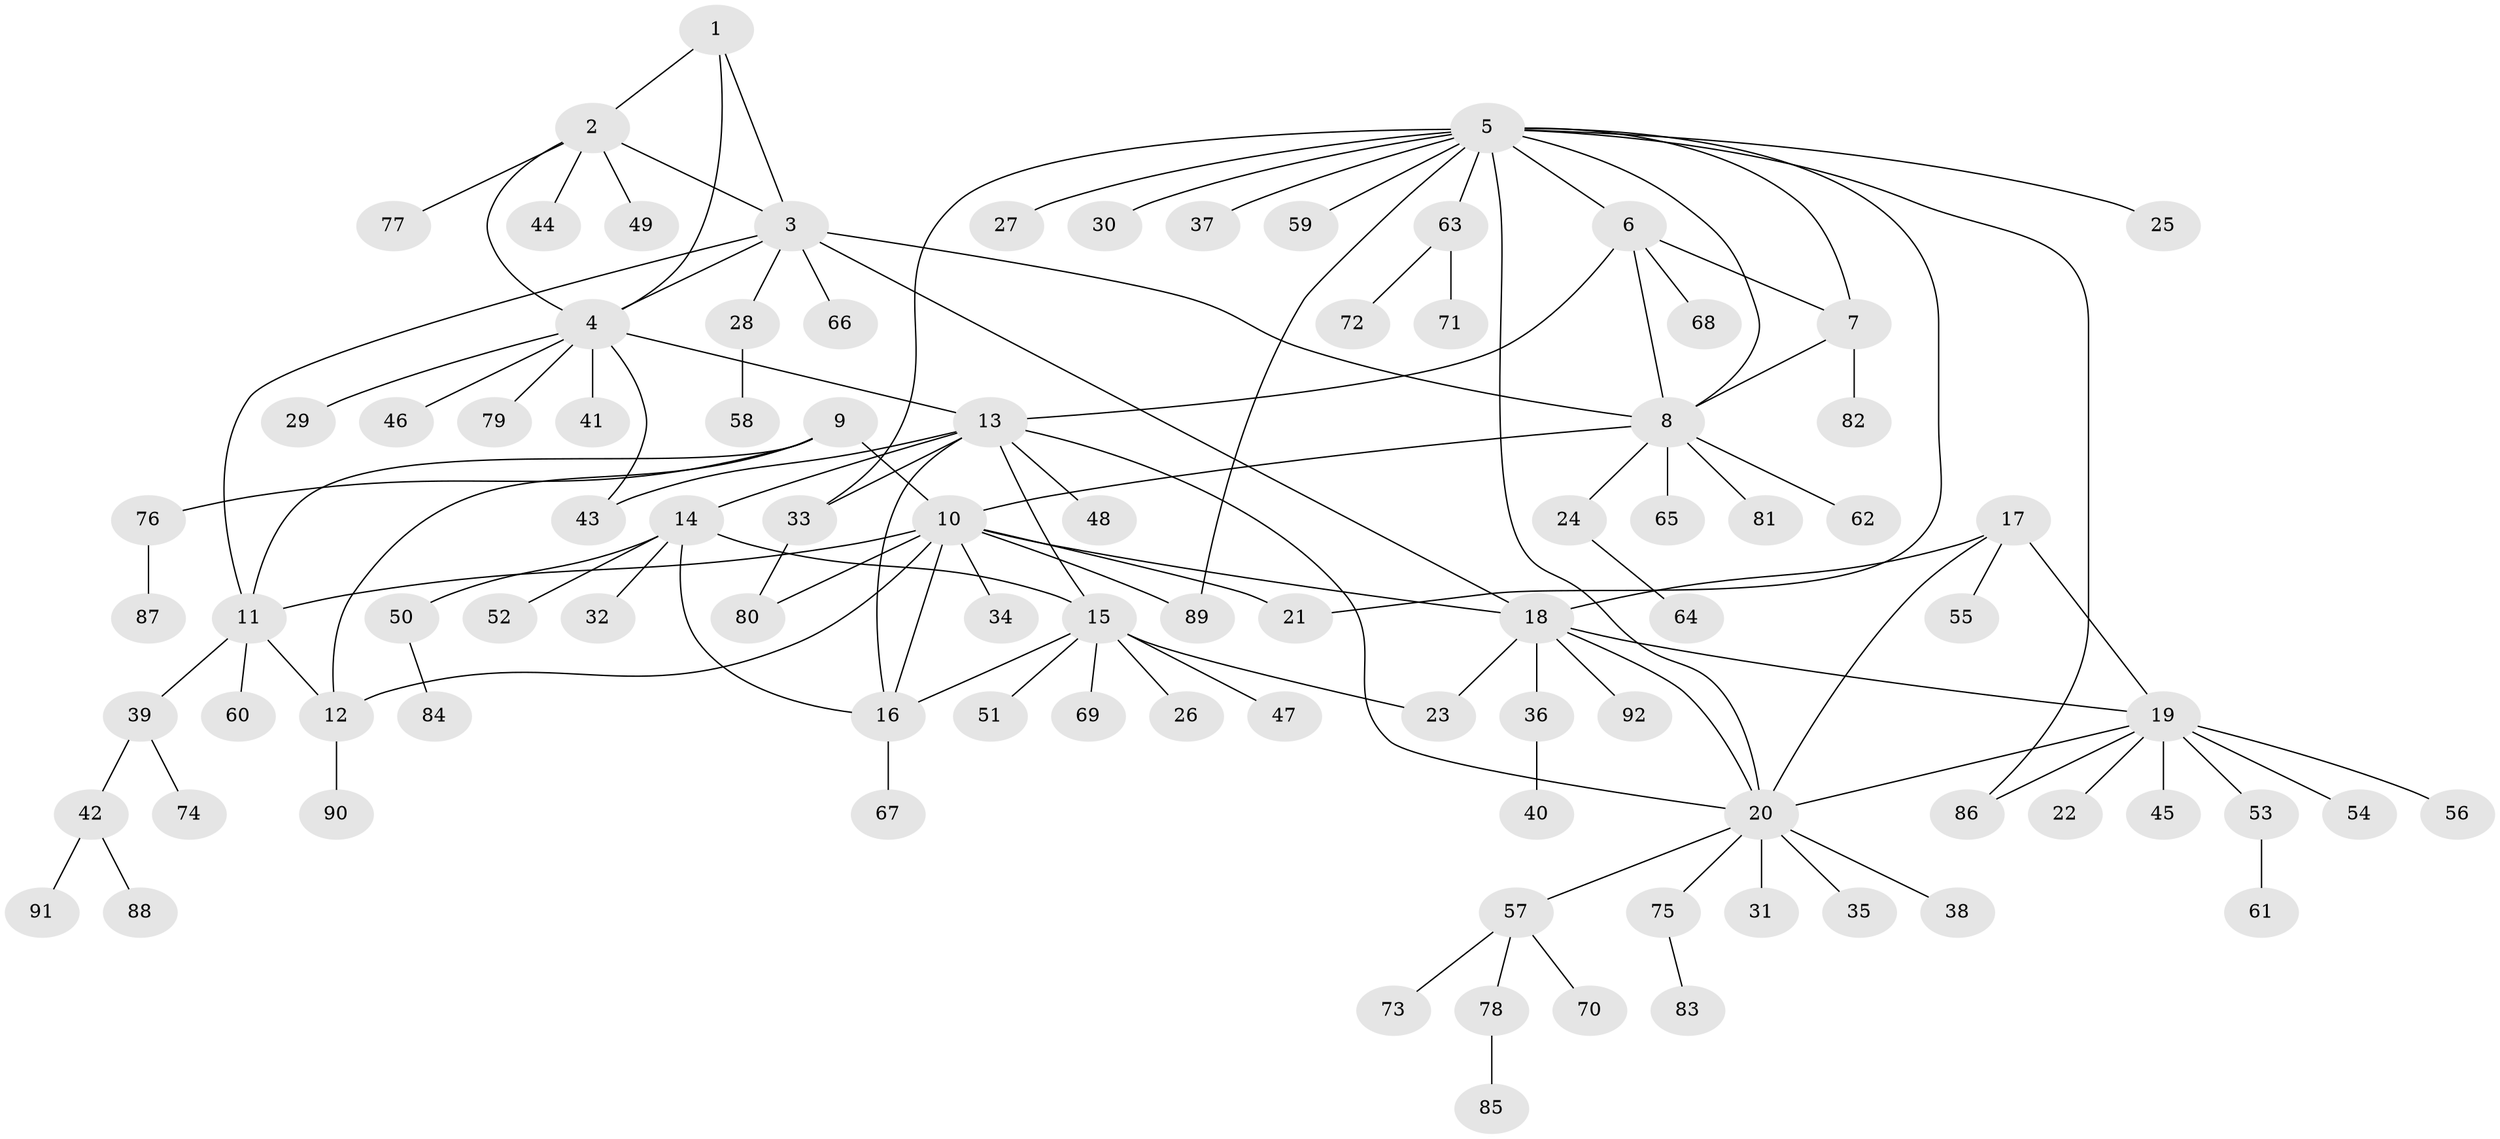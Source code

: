 // Generated by graph-tools (version 1.1) at 2025/15/03/09/25 04:15:50]
// undirected, 92 vertices, 119 edges
graph export_dot {
graph [start="1"]
  node [color=gray90,style=filled];
  1;
  2;
  3;
  4;
  5;
  6;
  7;
  8;
  9;
  10;
  11;
  12;
  13;
  14;
  15;
  16;
  17;
  18;
  19;
  20;
  21;
  22;
  23;
  24;
  25;
  26;
  27;
  28;
  29;
  30;
  31;
  32;
  33;
  34;
  35;
  36;
  37;
  38;
  39;
  40;
  41;
  42;
  43;
  44;
  45;
  46;
  47;
  48;
  49;
  50;
  51;
  52;
  53;
  54;
  55;
  56;
  57;
  58;
  59;
  60;
  61;
  62;
  63;
  64;
  65;
  66;
  67;
  68;
  69;
  70;
  71;
  72;
  73;
  74;
  75;
  76;
  77;
  78;
  79;
  80;
  81;
  82;
  83;
  84;
  85;
  86;
  87;
  88;
  89;
  90;
  91;
  92;
  1 -- 2;
  1 -- 3;
  1 -- 4;
  2 -- 3;
  2 -- 4;
  2 -- 44;
  2 -- 49;
  2 -- 77;
  3 -- 4;
  3 -- 8;
  3 -- 11;
  3 -- 18;
  3 -- 28;
  3 -- 66;
  4 -- 13;
  4 -- 29;
  4 -- 41;
  4 -- 43;
  4 -- 46;
  4 -- 79;
  5 -- 6;
  5 -- 7;
  5 -- 8;
  5 -- 20;
  5 -- 21;
  5 -- 25;
  5 -- 27;
  5 -- 30;
  5 -- 33;
  5 -- 37;
  5 -- 59;
  5 -- 63;
  5 -- 86;
  5 -- 89;
  6 -- 7;
  6 -- 8;
  6 -- 13;
  6 -- 68;
  7 -- 8;
  7 -- 82;
  8 -- 10;
  8 -- 24;
  8 -- 62;
  8 -- 65;
  8 -- 81;
  9 -- 10;
  9 -- 11;
  9 -- 12;
  9 -- 76;
  10 -- 11;
  10 -- 12;
  10 -- 16;
  10 -- 18;
  10 -- 21;
  10 -- 34;
  10 -- 80;
  10 -- 89;
  11 -- 12;
  11 -- 39;
  11 -- 60;
  12 -- 90;
  13 -- 14;
  13 -- 15;
  13 -- 16;
  13 -- 20;
  13 -- 33;
  13 -- 43;
  13 -- 48;
  14 -- 15;
  14 -- 16;
  14 -- 32;
  14 -- 50;
  14 -- 52;
  15 -- 16;
  15 -- 23;
  15 -- 26;
  15 -- 47;
  15 -- 51;
  15 -- 69;
  16 -- 67;
  17 -- 18;
  17 -- 19;
  17 -- 20;
  17 -- 55;
  18 -- 19;
  18 -- 20;
  18 -- 23;
  18 -- 36;
  18 -- 92;
  19 -- 20;
  19 -- 22;
  19 -- 45;
  19 -- 53;
  19 -- 54;
  19 -- 56;
  19 -- 86;
  20 -- 31;
  20 -- 35;
  20 -- 38;
  20 -- 57;
  20 -- 75;
  24 -- 64;
  28 -- 58;
  33 -- 80;
  36 -- 40;
  39 -- 42;
  39 -- 74;
  42 -- 88;
  42 -- 91;
  50 -- 84;
  53 -- 61;
  57 -- 70;
  57 -- 73;
  57 -- 78;
  63 -- 71;
  63 -- 72;
  75 -- 83;
  76 -- 87;
  78 -- 85;
}
